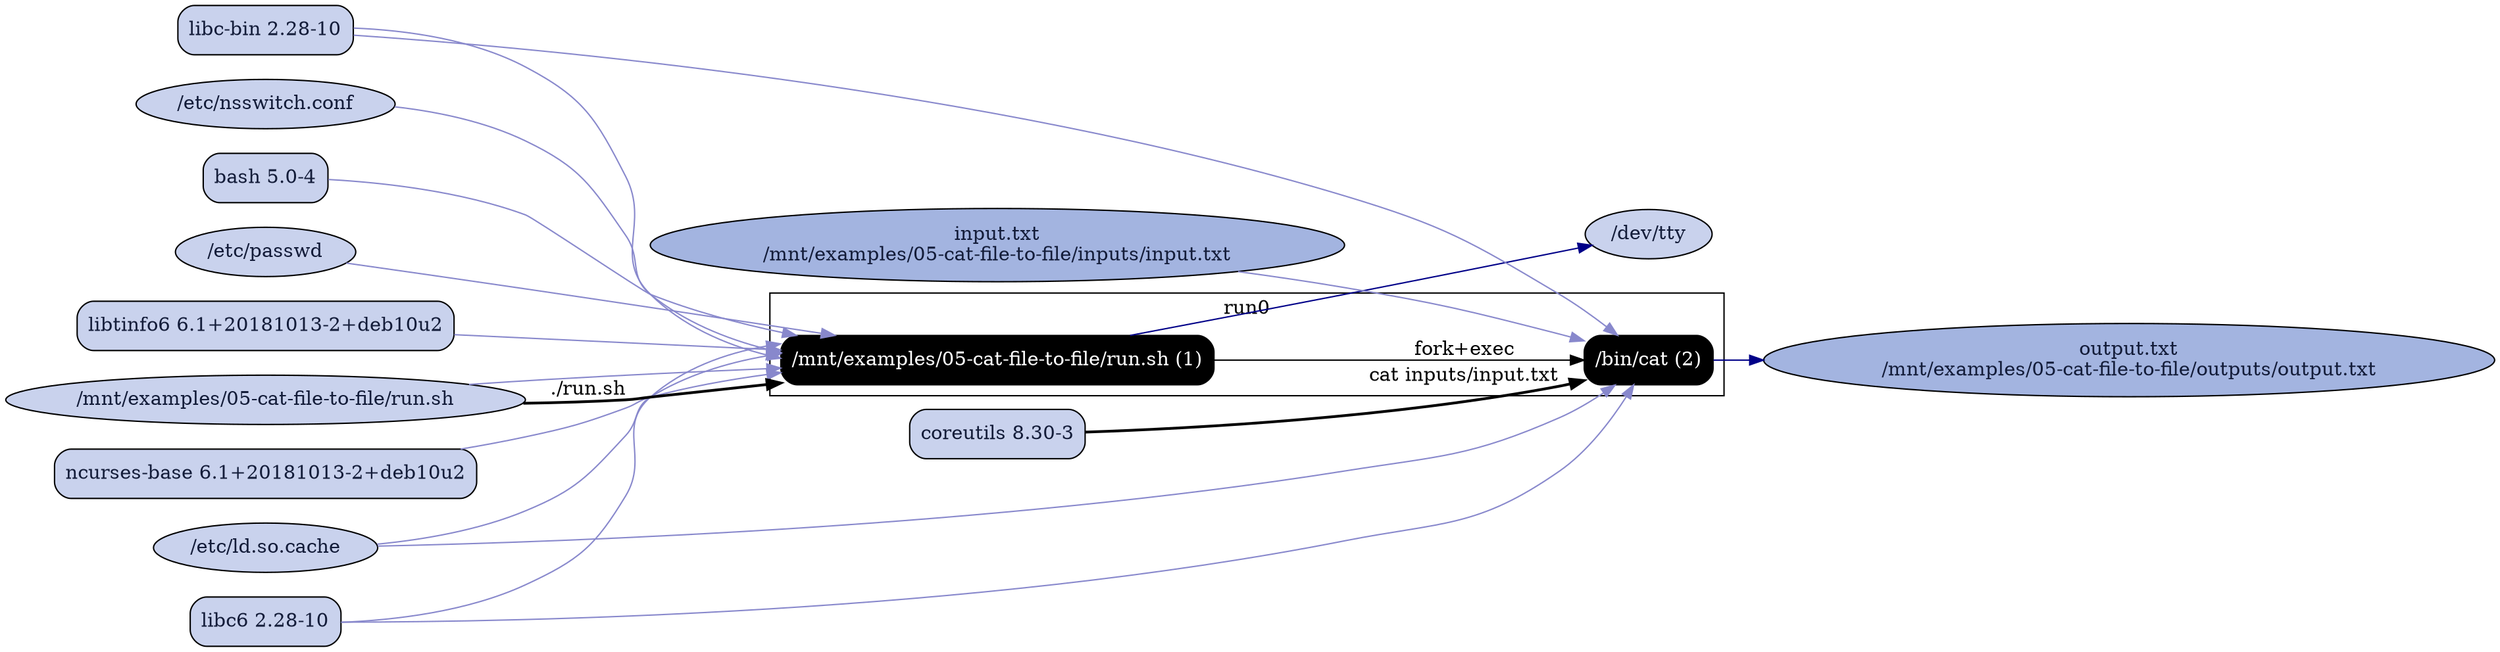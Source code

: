 digraph G {
    rankdir=LR;

    /* programs */
    node [shape=box fontcolor=white fillcolor=black style="filled,rounded"];
    subgraph cluster_run0 {
        label="run0";
        prog0 [label="/mnt/examples/05-cat-file-to-file/run.sh (1)"];
        prog1 [label="/bin/cat (2)"];
        prog0 -> prog1 [label="fork+exec"];
    }

    node [shape=ellipse fontcolor="#131C39" fillcolor="#C9D2ED"];

    /* system packages */
    "pkg bash" [shape=box,label="bash 5.0-4"];
    "pkg coreutils" [shape=box,label="coreutils 8.30-3"];
    "pkg libc-bin" [shape=box,label="libc-bin 2.28-10"];
    "pkg libc6" [shape=box,label="libc6 2.28-10"];
    "pkg libtinfo6" [shape=box,label="libtinfo6 6.1+20181013-2+deb10u2"];
    "pkg ncurses-base" [shape=box,label="ncurses-base 6.1+20181013-2+deb10u2"];

    /* other files */
    "/dev/tty";
    "/etc/ld.so.cache";
    "/etc/nsswitch.conf";
    "/etc/passwd";
    "/mnt/examples/05-cat-file-to-file/inputs/input.txt" [fillcolor="#A3B4E0", label="input.txt\n/mnt/examples/05-cat-file-to-file/inputs/input.txt"];
    "/mnt/examples/05-cat-file-to-file/outputs/output.txt" [fillcolor="#A3B4E0", label="output.txt\n/mnt/examples/05-cat-file-to-file/outputs/output.txt"];
    "/mnt/examples/05-cat-file-to-file/run.sh";

    "/mnt/examples/05-cat-file-to-file/run.sh" -> prog0 [style=bold, label="./run.sh"];
    "pkg bash" -> prog0 [color="#8888CC"];
    "pkg libc6" -> prog0 [color="#8888CC"];
    "/etc/ld.so.cache" -> prog0 [color="#8888CC"];
    "pkg libtinfo6" -> prog0 [color="#8888CC"];
    prog0 -> "/dev/tty" [color="#000088"];
    "pkg libc-bin" -> prog0 [color="#8888CC"];
    "/etc/nsswitch.conf" -> prog0 [color="#8888CC"];
    "/etc/passwd" -> prog0 [color="#8888CC"];
    "/mnt/examples/05-cat-file-to-file/run.sh" -> prog0 [color="#8888CC"];
    prog1 -> "/mnt/examples/05-cat-file-to-file/outputs/output.txt" [color="#000088"];
    "pkg coreutils" -> prog1 [style=bold, label="cat inputs/input.txt"];
    "pkg libc6" -> prog1 [color="#8888CC"];
    "/etc/ld.so.cache" -> prog1 [color="#8888CC"];
    "pkg libc-bin" -> prog1 [color="#8888CC"];
    "/mnt/examples/05-cat-file-to-file/inputs/input.txt" -> prog1 [color="#8888CC"];
    "pkg ncurses-base" -> prog0 [color="#8888CC"];
}
